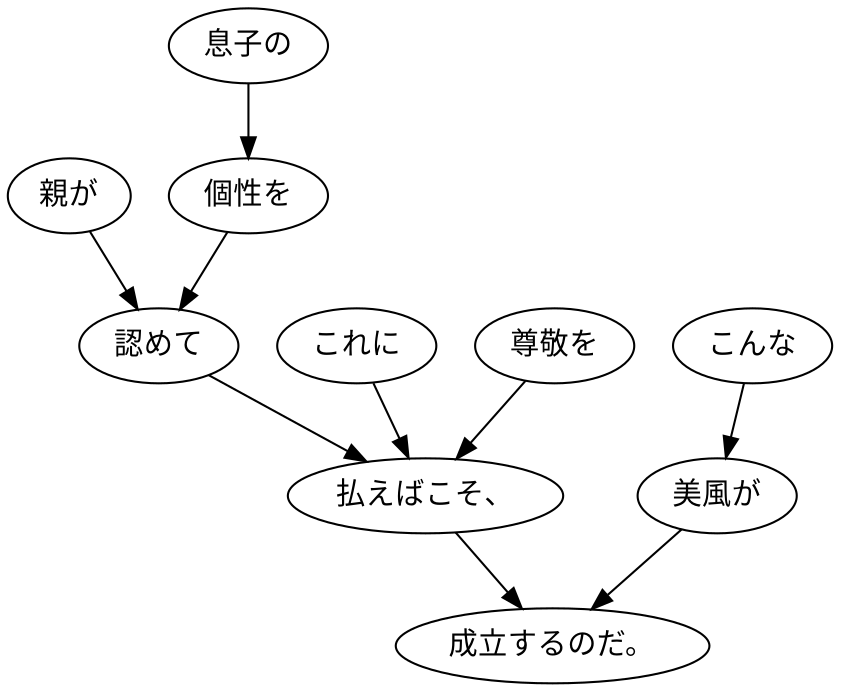 digraph graph8756 {
	node0 [label="親が"];
	node1 [label="息子の"];
	node2 [label="個性を"];
	node3 [label="認めて"];
	node4 [label="これに"];
	node5 [label="尊敬を"];
	node6 [label="払えばこそ、"];
	node7 [label="こんな"];
	node8 [label="美風が"];
	node9 [label="成立するのだ。"];
	node0 -> node3;
	node1 -> node2;
	node2 -> node3;
	node3 -> node6;
	node4 -> node6;
	node5 -> node6;
	node6 -> node9;
	node7 -> node8;
	node8 -> node9;
}
